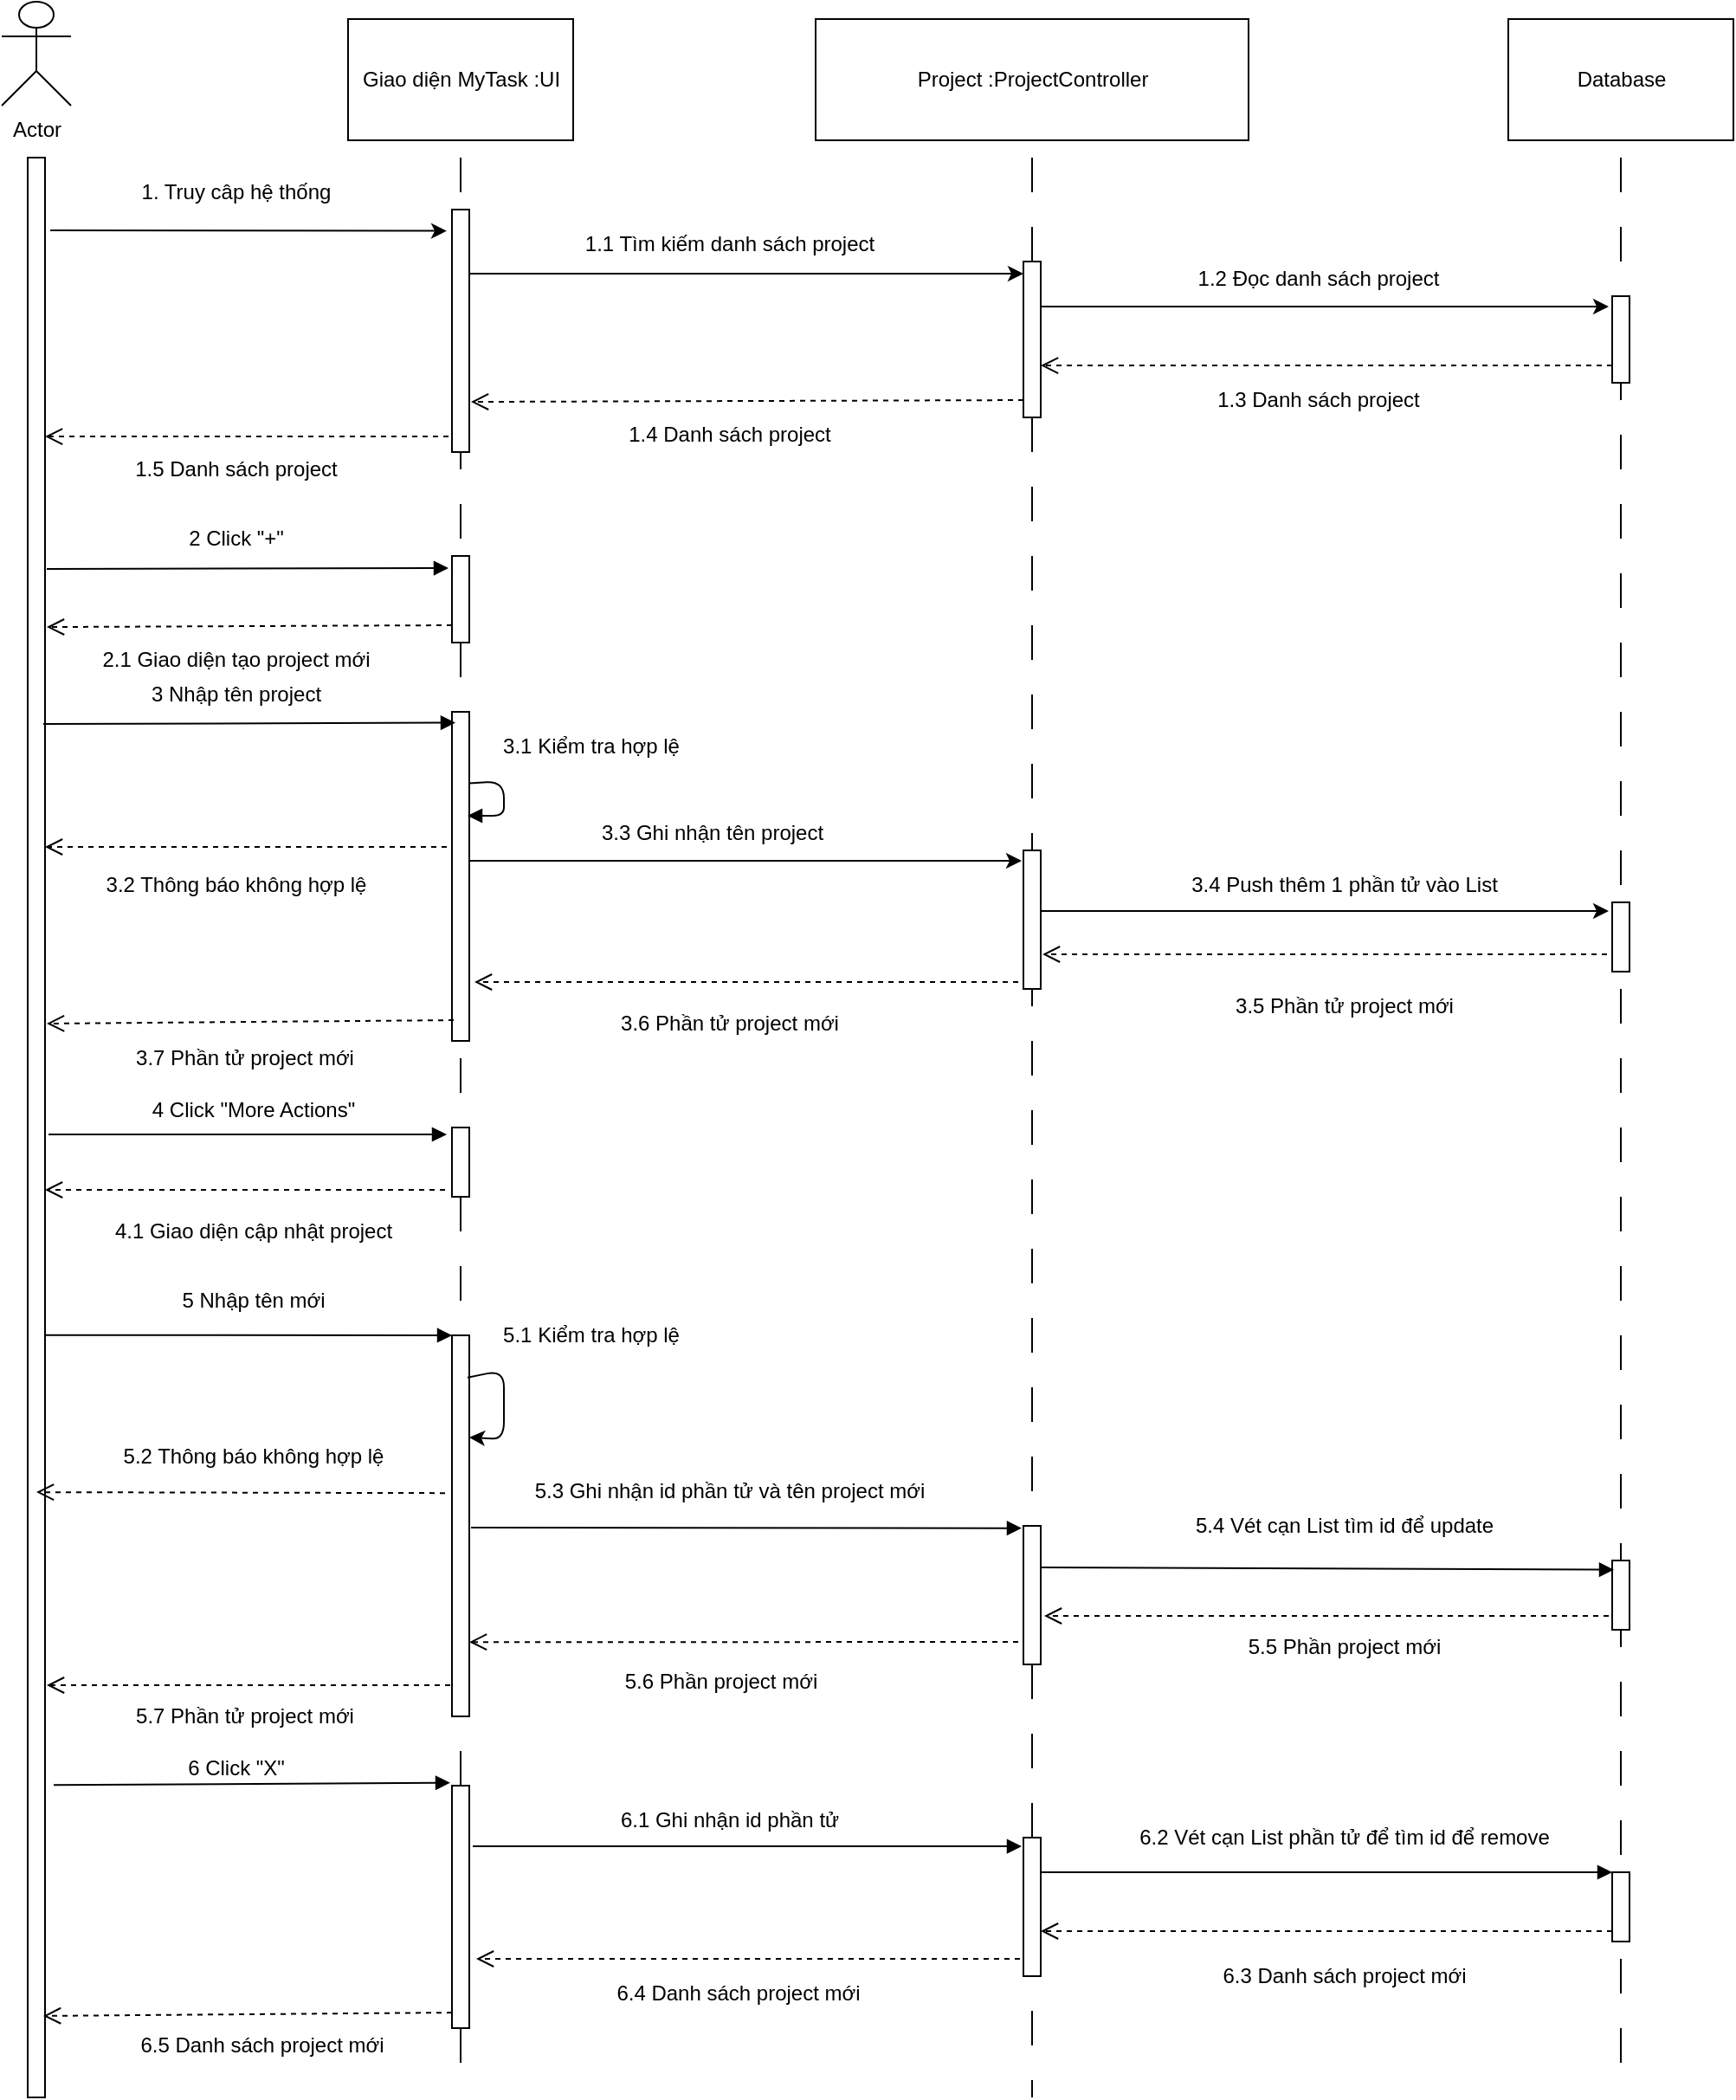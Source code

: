 <mxfile version="13.9.2" type="google"><diagram id="kgpKYQtTHZ0yAKxKKP6v" name="Page-1"><mxGraphModel dx="868" dy="492" grid="1" gridSize="10" guides="1" tooltips="1" connect="1" arrows="1" fold="1" page="1" pageScale="1" pageWidth="850" pageHeight="1100" math="0" shadow="0"><root><mxCell id="0"/><mxCell id="1" parent="0"/><mxCell id="XOcCGVN7vSCddFd7U8XK-1" value="Actor" style="shape=umlActor;verticalLabelPosition=bottom;verticalAlign=top;html=1;outlineConnect=0;" vertex="1" parent="1"><mxGeometry x="80" y="70" width="40" height="60" as="geometry"/></mxCell><mxCell id="XOcCGVN7vSCddFd7U8XK-2" value="" style="html=1;points=[];perimeter=orthogonalPerimeter;" vertex="1" parent="1"><mxGeometry x="95" y="160" width="10" height="1120" as="geometry"/></mxCell><mxCell id="XOcCGVN7vSCddFd7U8XK-3" value="Giao diện MyTask :UI" style="html=1;" vertex="1" parent="1"><mxGeometry x="280" y="80" width="130" height="70" as="geometry"/></mxCell><mxCell id="XOcCGVN7vSCddFd7U8XK-4" value="Project :ProjectController" style="html=1;" vertex="1" parent="1"><mxGeometry x="550" y="80" width="250" height="70" as="geometry"/></mxCell><mxCell id="XOcCGVN7vSCddFd7U8XK-5" value="Database" style="html=1;" vertex="1" parent="1"><mxGeometry x="950" y="80" width="130" height="70" as="geometry"/></mxCell><mxCell id="XOcCGVN7vSCddFd7U8XK-7" value="" style="endArrow=classic;html=1;entryX=-0.3;entryY=0.088;entryDx=0;entryDy=0;entryPerimeter=0;" edge="1" parent="1" target="XOcCGVN7vSCddFd7U8XK-11"><mxGeometry width="50" height="50" relative="1" as="geometry"><mxPoint x="108" y="202" as="sourcePoint"/><mxPoint x="340" y="187" as="targetPoint"/><Array as="points"/></mxGeometry></mxCell><mxCell id="XOcCGVN7vSCddFd7U8XK-8" value="" style="line;strokeWidth=1;direction=south;html=1;dashed=1;dashPattern=20 20;" vertex="1" parent="1"><mxGeometry x="340" y="160" width="10" height="1120" as="geometry"/></mxCell><mxCell id="XOcCGVN7vSCddFd7U8XK-23" style="edgeStyle=orthogonalEdgeStyle;rounded=0;orthogonalLoop=1;jettySize=auto;html=1;entryX=0;entryY=0.078;entryDx=0;entryDy=0;entryPerimeter=0;" edge="1" parent="1" source="XOcCGVN7vSCddFd7U8XK-11" target="XOcCGVN7vSCddFd7U8XK-13"><mxGeometry relative="1" as="geometry"><Array as="points"><mxPoint x="430" y="227"/><mxPoint x="430" y="227"/></Array></mxGeometry></mxCell><mxCell id="XOcCGVN7vSCddFd7U8XK-11" value="" style="html=1;points=[];perimeter=orthogonalPerimeter;" vertex="1" parent="1"><mxGeometry x="340" y="190" width="10" height="140" as="geometry"/></mxCell><mxCell id="XOcCGVN7vSCddFd7U8XK-12" value="1. Truy câp hệ thống" style="text;html=1;align=center;verticalAlign=middle;resizable=0;points=[];autosize=1;" vertex="1" parent="1"><mxGeometry x="150" y="170" width="130" height="20" as="geometry"/></mxCell><mxCell id="XOcCGVN7vSCddFd7U8XK-24" style="edgeStyle=orthogonalEdgeStyle;rounded=0;orthogonalLoop=1;jettySize=auto;html=1;entryX=-0.2;entryY=0.12;entryDx=0;entryDy=0;entryPerimeter=0;" edge="1" parent="1" source="XOcCGVN7vSCddFd7U8XK-13" target="XOcCGVN7vSCddFd7U8XK-22"><mxGeometry relative="1" as="geometry"><Array as="points"><mxPoint x="770" y="246"/><mxPoint x="770" y="246"/></Array></mxGeometry></mxCell><mxCell id="XOcCGVN7vSCddFd7U8XK-13" value="" style="html=1;points=[];perimeter=orthogonalPerimeter;" vertex="1" parent="1"><mxGeometry x="670" y="220" width="10" height="90" as="geometry"/></mxCell><mxCell id="XOcCGVN7vSCddFd7U8XK-15" value="1.1 Tìm kiếm danh sách project" style="text;html=1;align=center;verticalAlign=middle;resizable=0;points=[];autosize=1;" vertex="1" parent="1"><mxGeometry x="410" y="200" width="180" height="20" as="geometry"/></mxCell><mxCell id="XOcCGVN7vSCddFd7U8XK-16" value="" style="line;strokeWidth=1;direction=south;html=1;dashed=1;dashPattern=20 20;" vertex="1" parent="1"><mxGeometry x="670" y="160" width="10" height="60" as="geometry"/></mxCell><mxCell id="XOcCGVN7vSCddFd7U8XK-19" value="" style="line;strokeWidth=1;direction=south;html=1;dashed=1;dashPattern=20 20;" vertex="1" parent="1"><mxGeometry x="1010" y="160" width="10" height="1120" as="geometry"/></mxCell><mxCell id="XOcCGVN7vSCddFd7U8XK-22" value="" style="html=1;points=[];perimeter=orthogonalPerimeter;" vertex="1" parent="1"><mxGeometry x="1010" y="240" width="10" height="50" as="geometry"/></mxCell><mxCell id="XOcCGVN7vSCddFd7U8XK-25" value="1.2 Đọc danh sách project" style="text;html=1;align=center;verticalAlign=middle;resizable=0;points=[];autosize=1;" vertex="1" parent="1"><mxGeometry x="760" y="220" width="160" height="20" as="geometry"/></mxCell><mxCell id="XOcCGVN7vSCddFd7U8XK-27" value="1.3 Danh sách project" style="text;html=1;align=center;verticalAlign=middle;resizable=0;points=[];autosize=1;" vertex="1" parent="1"><mxGeometry x="775" y="290" width="130" height="20" as="geometry"/></mxCell><mxCell id="XOcCGVN7vSCddFd7U8XK-29" value="1.4 Danh sách project" style="text;html=1;align=center;verticalAlign=middle;resizable=0;points=[];autosize=1;" vertex="1" parent="1"><mxGeometry x="435" y="310" width="130" height="20" as="geometry"/></mxCell><mxCell id="XOcCGVN7vSCddFd7U8XK-31" value="1.5 Danh sách project" style="text;html=1;align=center;verticalAlign=middle;resizable=0;points=[];autosize=1;" vertex="1" parent="1"><mxGeometry x="150" y="330" width="130" height="20" as="geometry"/></mxCell><mxCell id="XOcCGVN7vSCddFd7U8XK-34" value="" style="html=1;verticalAlign=bottom;endArrow=open;dashed=1;endSize=8;exitX=0;exitY=0.8;exitDx=0;exitDy=0;exitPerimeter=0;entryX=1;entryY=0.667;entryDx=0;entryDy=0;entryPerimeter=0;" edge="1" parent="1" source="XOcCGVN7vSCddFd7U8XK-22" target="XOcCGVN7vSCddFd7U8XK-13"><mxGeometry relative="1" as="geometry"><mxPoint x="770" y="260" as="sourcePoint"/><mxPoint x="690" y="260" as="targetPoint"/></mxGeometry></mxCell><mxCell id="XOcCGVN7vSCddFd7U8XK-36" value="" style="html=1;verticalAlign=bottom;endArrow=open;dashed=1;endSize=8;exitX=0;exitY=0.889;exitDx=0;exitDy=0;exitPerimeter=0;entryX=1.1;entryY=0.793;entryDx=0;entryDy=0;entryPerimeter=0;" edge="1" parent="1" source="XOcCGVN7vSCddFd7U8XK-13" target="XOcCGVN7vSCddFd7U8XK-11"><mxGeometry relative="1" as="geometry"><mxPoint x="480" y="260" as="sourcePoint"/><mxPoint x="400" y="260" as="targetPoint"/></mxGeometry></mxCell><mxCell id="XOcCGVN7vSCddFd7U8XK-37" value="" style="html=1;verticalAlign=bottom;endArrow=open;dashed=1;endSize=8;exitX=-0.2;exitY=0.936;exitDx=0;exitDy=0;exitPerimeter=0;" edge="1" parent="1" source="XOcCGVN7vSCddFd7U8XK-11" target="XOcCGVN7vSCddFd7U8XK-2"><mxGeometry relative="1" as="geometry"><mxPoint x="480" y="260" as="sourcePoint"/><mxPoint x="400" y="260" as="targetPoint"/></mxGeometry></mxCell><mxCell id="XOcCGVN7vSCddFd7U8XK-38" value="" style="html=1;verticalAlign=bottom;endArrow=block;entryX=-0.2;entryY=0.14;entryDx=0;entryDy=0;entryPerimeter=0;exitX=1.1;exitY=0.212;exitDx=0;exitDy=0;exitPerimeter=0;" edge="1" parent="1" source="XOcCGVN7vSCddFd7U8XK-2" target="XOcCGVN7vSCddFd7U8XK-39"><mxGeometry width="80" relative="1" as="geometry"><mxPoint x="106" y="440" as="sourcePoint"/><mxPoint x="290" y="401" as="targetPoint"/></mxGeometry></mxCell><mxCell id="XOcCGVN7vSCddFd7U8XK-39" value="" style="html=1;points=[];perimeter=orthogonalPerimeter;" vertex="1" parent="1"><mxGeometry x="340" y="390" width="10" height="50" as="geometry"/></mxCell><mxCell id="XOcCGVN7vSCddFd7U8XK-40" value="2 Click &quot;+&quot;" style="text;html=1;align=center;verticalAlign=middle;resizable=0;points=[];autosize=1;" vertex="1" parent="1"><mxGeometry x="180" y="370" width="70" height="20" as="geometry"/></mxCell><mxCell id="XOcCGVN7vSCddFd7U8XK-41" value="" style="line;strokeWidth=1;direction=south;html=1;dashed=1;dashPattern=20 20;" vertex="1" parent="1"><mxGeometry x="670" y="310" width="10" height="970" as="geometry"/></mxCell><mxCell id="XOcCGVN7vSCddFd7U8XK-56" style="edgeStyle=orthogonalEdgeStyle;rounded=0;orthogonalLoop=1;jettySize=auto;html=1;entryX=-0.1;entryY=0.075;entryDx=0;entryDy=0;entryPerimeter=0;" edge="1" parent="1" source="XOcCGVN7vSCddFd7U8XK-44" target="XOcCGVN7vSCddFd7U8XK-51"><mxGeometry relative="1" as="geometry"><Array as="points"><mxPoint x="430" y="566"/><mxPoint x="430" y="566"/></Array></mxGeometry></mxCell><mxCell id="XOcCGVN7vSCddFd7U8XK-44" value="" style="html=1;points=[];perimeter=orthogonalPerimeter;" vertex="1" parent="1"><mxGeometry x="340" y="480" width="10" height="190" as="geometry"/></mxCell><mxCell id="XOcCGVN7vSCddFd7U8XK-46" value="" style="html=1;verticalAlign=bottom;endArrow=open;dashed=1;endSize=8;exitX=0;exitY=0.8;exitDx=0;exitDy=0;exitPerimeter=0;entryX=1.1;entryY=0.242;entryDx=0;entryDy=0;entryPerimeter=0;" edge="1" parent="1" source="XOcCGVN7vSCddFd7U8XK-39" target="XOcCGVN7vSCddFd7U8XK-2"><mxGeometry relative="1" as="geometry"><mxPoint x="360" y="340" as="sourcePoint"/><mxPoint x="110" y="430" as="targetPoint"/></mxGeometry></mxCell><mxCell id="XOcCGVN7vSCddFd7U8XK-47" value="2.1 Giao diện tạo project mới" style="text;html=1;align=center;verticalAlign=middle;resizable=0;points=[];autosize=1;" vertex="1" parent="1"><mxGeometry x="130" y="440" width="170" height="20" as="geometry"/></mxCell><mxCell id="XOcCGVN7vSCddFd7U8XK-48" value="" style="html=1;verticalAlign=bottom;endArrow=block;entryX=0.2;entryY=0.033;entryDx=0;entryDy=0;entryPerimeter=0;exitX=0.9;exitY=0.292;exitDx=0;exitDy=0;exitPerimeter=0;" edge="1" parent="1" source="XOcCGVN7vSCddFd7U8XK-2" target="XOcCGVN7vSCddFd7U8XK-44"><mxGeometry width="80" relative="1" as="geometry"><mxPoint x="105" y="482" as="sourcePoint"/><mxPoint x="430" y="430" as="targetPoint"/></mxGeometry></mxCell><mxCell id="XOcCGVN7vSCddFd7U8XK-49" value="3 Nhập tên project" style="text;html=1;align=center;verticalAlign=middle;resizable=0;points=[];autosize=1;" vertex="1" parent="1"><mxGeometry x="160" y="460" width="110" height="20" as="geometry"/></mxCell><mxCell id="XOcCGVN7vSCddFd7U8XK-59" style="edgeStyle=orthogonalEdgeStyle;rounded=0;orthogonalLoop=1;jettySize=auto;html=1;entryX=-0.2;entryY=0.125;entryDx=0;entryDy=0;entryPerimeter=0;" edge="1" parent="1" source="XOcCGVN7vSCddFd7U8XK-51" target="XOcCGVN7vSCddFd7U8XK-58"><mxGeometry relative="1" as="geometry"><Array as="points"><mxPoint x="760" y="595"/><mxPoint x="760" y="595"/></Array></mxGeometry></mxCell><mxCell id="XOcCGVN7vSCddFd7U8XK-51" value="" style="html=1;points=[];perimeter=orthogonalPerimeter;" vertex="1" parent="1"><mxGeometry x="670" y="560" width="10" height="80" as="geometry"/></mxCell><mxCell id="XOcCGVN7vSCddFd7U8XK-52" value="3.1 Kiểm tra hợp lệ" style="text;html=1;align=center;verticalAlign=middle;resizable=0;points=[];autosize=1;" vertex="1" parent="1"><mxGeometry x="360" y="490" width="120" height="20" as="geometry"/></mxCell><mxCell id="XOcCGVN7vSCddFd7U8XK-53" value="" style="html=1;verticalAlign=bottom;endArrow=block;exitX=1;exitY=0.217;exitDx=0;exitDy=0;exitPerimeter=0;" edge="1" parent="1" source="XOcCGVN7vSCddFd7U8XK-44"><mxGeometry width="80" relative="1" as="geometry"><mxPoint x="560" y="500" as="sourcePoint"/><mxPoint x="349" y="540" as="targetPoint"/><Array as="points"><mxPoint x="370" y="520"/><mxPoint x="370" y="540"/></Array></mxGeometry></mxCell><mxCell id="XOcCGVN7vSCddFd7U8XK-54" value="" style="html=1;verticalAlign=bottom;endArrow=open;dashed=1;endSize=8;" edge="1" parent="1" target="XOcCGVN7vSCddFd7U8XK-2"><mxGeometry relative="1" as="geometry"><mxPoint x="337" y="558" as="sourcePoint"/><mxPoint x="450" y="570" as="targetPoint"/></mxGeometry></mxCell><mxCell id="XOcCGVN7vSCddFd7U8XK-55" value="3.2 Thông báo không hợp lệ" style="text;html=1;align=center;verticalAlign=middle;resizable=0;points=[];autosize=1;" vertex="1" parent="1"><mxGeometry x="130" y="570" width="170" height="20" as="geometry"/></mxCell><mxCell id="XOcCGVN7vSCddFd7U8XK-57" value="3.3 Ghi nhận tên project" style="text;html=1;align=center;verticalAlign=middle;resizable=0;points=[];autosize=1;" vertex="1" parent="1"><mxGeometry x="420" y="540" width="140" height="20" as="geometry"/></mxCell><mxCell id="XOcCGVN7vSCddFd7U8XK-58" value="" style="html=1;points=[];perimeter=orthogonalPerimeter;" vertex="1" parent="1"><mxGeometry x="1010" y="590" width="10" height="40" as="geometry"/></mxCell><mxCell id="XOcCGVN7vSCddFd7U8XK-60" value="3.4 Push thêm 1 phần tử vào List" style="text;html=1;align=center;verticalAlign=middle;resizable=0;points=[];autosize=1;" vertex="1" parent="1"><mxGeometry x="760" y="570" width="190" height="20" as="geometry"/></mxCell><mxCell id="XOcCGVN7vSCddFd7U8XK-61" value="" style="html=1;verticalAlign=bottom;endArrow=open;dashed=1;endSize=8;exitX=0.1;exitY=0.937;exitDx=0;exitDy=0;exitPerimeter=0;" edge="1" parent="1" source="XOcCGVN7vSCddFd7U8XK-44"><mxGeometry relative="1" as="geometry"><mxPoint x="339" y="650" as="sourcePoint"/><mxPoint x="106" y="660" as="targetPoint"/></mxGeometry></mxCell><mxCell id="XOcCGVN7vSCddFd7U8XK-63" value="" style="html=1;verticalAlign=bottom;endArrow=block;entryX=-0.3;entryY=0.1;entryDx=0;entryDy=0;entryPerimeter=0;" edge="1" parent="1" target="XOcCGVN7vSCddFd7U8XK-66"><mxGeometry width="80" relative="1" as="geometry"><mxPoint x="107" y="724" as="sourcePoint"/><mxPoint x="270" y="744" as="targetPoint"/></mxGeometry></mxCell><mxCell id="XOcCGVN7vSCddFd7U8XK-65" value="4 Click &quot;More Actions&quot;" style="text;html=1;align=center;verticalAlign=middle;resizable=0;points=[];autosize=1;" vertex="1" parent="1"><mxGeometry x="160" y="700" width="130" height="20" as="geometry"/></mxCell><mxCell id="XOcCGVN7vSCddFd7U8XK-66" value="" style="html=1;points=[];perimeter=orthogonalPerimeter;" vertex="1" parent="1"><mxGeometry x="340" y="720" width="10" height="40" as="geometry"/></mxCell><mxCell id="XOcCGVN7vSCddFd7U8XK-67" value="" style="html=1;verticalAlign=bottom;endArrow=open;dashed=1;endSize=8;exitX=-0.4;exitY=0.9;exitDx=0;exitDy=0;exitPerimeter=0;" edge="1" parent="1" source="XOcCGVN7vSCddFd7U8XK-66" target="XOcCGVN7vSCddFd7U8XK-2"><mxGeometry relative="1" as="geometry"><mxPoint x="280" y="620" as="sourcePoint"/><mxPoint x="104" y="754" as="targetPoint"/></mxGeometry></mxCell><mxCell id="XOcCGVN7vSCddFd7U8XK-68" value="4.1 Giao diện cập nhật project" style="text;html=1;align=center;verticalAlign=middle;resizable=0;points=[];autosize=1;" vertex="1" parent="1"><mxGeometry x="135" y="770" width="180" height="20" as="geometry"/></mxCell><mxCell id="XOcCGVN7vSCddFd7U8XK-69" value="" style="html=1;verticalAlign=bottom;endArrow=block;exitX=1;exitY=0.607;exitDx=0;exitDy=0;exitPerimeter=0;" edge="1" parent="1" source="XOcCGVN7vSCddFd7U8XK-2" target="XOcCGVN7vSCddFd7U8XK-70"><mxGeometry width="80" relative="1" as="geometry"><mxPoint x="200" y="750" as="sourcePoint"/><mxPoint x="270" y="840" as="targetPoint"/></mxGeometry></mxCell><mxCell id="XOcCGVN7vSCddFd7U8XK-70" value="" style="html=1;points=[];perimeter=orthogonalPerimeter;" vertex="1" parent="1"><mxGeometry x="340" y="840" width="10" height="220" as="geometry"/></mxCell><mxCell id="XOcCGVN7vSCddFd7U8XK-71" value="5 Nhập tên mới" style="text;html=1;align=center;verticalAlign=middle;resizable=0;points=[];autosize=1;" vertex="1" parent="1"><mxGeometry x="175" y="810" width="100" height="20" as="geometry"/></mxCell><mxCell id="XOcCGVN7vSCddFd7U8XK-72" value="" style="endArrow=classic;html=1;exitX=0.9;exitY=0.111;exitDx=0;exitDy=0;exitPerimeter=0;entryX=1;entryY=0.268;entryDx=0;entryDy=0;entryPerimeter=0;" edge="1" parent="1" source="XOcCGVN7vSCddFd7U8XK-70" target="XOcCGVN7vSCddFd7U8XK-70"><mxGeometry width="50" height="50" relative="1" as="geometry"><mxPoint x="220" y="910" as="sourcePoint"/><mxPoint x="270" y="860" as="targetPoint"/><Array as="points"><mxPoint x="370" y="860"/><mxPoint x="370" y="900"/></Array></mxGeometry></mxCell><mxCell id="XOcCGVN7vSCddFd7U8XK-73" value="5.1 Kiểm tra hợp lệ" style="text;html=1;align=center;verticalAlign=middle;resizable=0;points=[];autosize=1;" vertex="1" parent="1"><mxGeometry x="360" y="830" width="120" height="20" as="geometry"/></mxCell><mxCell id="XOcCGVN7vSCddFd7U8XK-74" value="" style="html=1;verticalAlign=bottom;endArrow=open;dashed=1;endSize=8;exitX=-0.4;exitY=0.414;exitDx=0;exitDy=0;exitPerimeter=0;entryX=0.5;entryY=0.688;entryDx=0;entryDy=0;entryPerimeter=0;" edge="1" parent="1" source="XOcCGVN7vSCddFd7U8XK-70" target="XOcCGVN7vSCddFd7U8XK-2"><mxGeometry relative="1" as="geometry"><mxPoint x="280" y="890" as="sourcePoint"/><mxPoint x="200" y="890" as="targetPoint"/></mxGeometry></mxCell><mxCell id="XOcCGVN7vSCddFd7U8XK-75" value="5.2 Thông báo không hợp lệ" style="text;html=1;align=center;verticalAlign=middle;resizable=0;points=[];autosize=1;" vertex="1" parent="1"><mxGeometry x="140" y="900" width="170" height="20" as="geometry"/></mxCell><mxCell id="XOcCGVN7vSCddFd7U8XK-76" value="" style="html=1;verticalAlign=bottom;endArrow=block;entryX=-0.1;entryY=0.017;entryDx=0;entryDy=0;entryPerimeter=0;" edge="1" parent="1" target="XOcCGVN7vSCddFd7U8XK-78"><mxGeometry width="80" relative="1" as="geometry"><mxPoint x="351" y="951" as="sourcePoint"/><mxPoint x="600" y="960" as="targetPoint"/></mxGeometry></mxCell><mxCell id="XOcCGVN7vSCddFd7U8XK-77" value="5.3 Ghi nhận id phần tử và  tên project mới" style="text;html=1;align=center;verticalAlign=middle;resizable=0;points=[];autosize=1;" vertex="1" parent="1"><mxGeometry x="380" y="920" width="240" height="20" as="geometry"/></mxCell><mxCell id="XOcCGVN7vSCddFd7U8XK-78" value="" style="html=1;points=[];perimeter=orthogonalPerimeter;" vertex="1" parent="1"><mxGeometry x="670" y="950" width="10" height="80" as="geometry"/></mxCell><mxCell id="XOcCGVN7vSCddFd7U8XK-79" value="" style="html=1;points=[];perimeter=orthogonalPerimeter;" vertex="1" parent="1"><mxGeometry x="1010" y="970" width="10" height="40" as="geometry"/></mxCell><mxCell id="XOcCGVN7vSCddFd7U8XK-80" value="" style="html=1;verticalAlign=bottom;endArrow=block;entryX=0.1;entryY=0.133;entryDx=0;entryDy=0;entryPerimeter=0;" edge="1" parent="1" target="XOcCGVN7vSCddFd7U8XK-79"><mxGeometry width="80" relative="1" as="geometry"><mxPoint x="680" y="974" as="sourcePoint"/><mxPoint x="710" y="970" as="targetPoint"/></mxGeometry></mxCell><mxCell id="XOcCGVN7vSCddFd7U8XK-81" value="5.4 Vét cạn List tìm id để update" style="text;html=1;align=center;verticalAlign=middle;resizable=0;points=[];autosize=1;" vertex="1" parent="1"><mxGeometry x="760" y="940" width="190" height="20" as="geometry"/></mxCell><mxCell id="XOcCGVN7vSCddFd7U8XK-82" value="" style="html=1;verticalAlign=bottom;endArrow=open;dashed=1;endSize=8;" edge="1" parent="1"><mxGeometry relative="1" as="geometry"><mxPoint x="339" y="1042" as="sourcePoint"/><mxPoint x="106" y="1042" as="targetPoint"/></mxGeometry></mxCell><mxCell id="XOcCGVN7vSCddFd7U8XK-83" value="5.7 Phần tử project mới" style="text;html=1;align=center;verticalAlign=middle;resizable=0;points=[];autosize=1;" vertex="1" parent="1"><mxGeometry x="150" y="1050" width="140" height="20" as="geometry"/></mxCell><mxCell id="XOcCGVN7vSCddFd7U8XK-84" value="" style="html=1;verticalAlign=bottom;endArrow=block;exitX=1.5;exitY=0.839;exitDx=0;exitDy=0;exitPerimeter=0;entryX=-0.1;entryY=-0.012;entryDx=0;entryDy=0;entryPerimeter=0;" edge="1" parent="1" source="XOcCGVN7vSCddFd7U8XK-2" target="XOcCGVN7vSCddFd7U8XK-86"><mxGeometry width="80" relative="1" as="geometry"><mxPoint x="240" y="1100" as="sourcePoint"/><mxPoint x="280" y="1100" as="targetPoint"/></mxGeometry></mxCell><mxCell id="XOcCGVN7vSCddFd7U8XK-85" value="6 Click &quot;X&quot;" style="text;html=1;align=center;verticalAlign=middle;resizable=0;points=[];autosize=1;" vertex="1" parent="1"><mxGeometry x="180" y="1080" width="70" height="20" as="geometry"/></mxCell><mxCell id="XOcCGVN7vSCddFd7U8XK-86" value="" style="html=1;points=[];perimeter=orthogonalPerimeter;" vertex="1" parent="1"><mxGeometry x="340" y="1100" width="10" height="140" as="geometry"/></mxCell><mxCell id="XOcCGVN7vSCddFd7U8XK-87" value="" style="html=1;verticalAlign=bottom;endArrow=open;dashed=1;endSize=8;exitX=-0.3;exitY=0.75;exitDx=0;exitDy=0;exitPerimeter=0;" edge="1" parent="1" source="XOcCGVN7vSCddFd7U8XK-58"><mxGeometry relative="1" as="geometry"><mxPoint x="790" y="650" as="sourcePoint"/><mxPoint x="681" y="620" as="targetPoint"/></mxGeometry></mxCell><mxCell id="XOcCGVN7vSCddFd7U8XK-88" value="3.5 Phần tử project mới" style="text;html=1;align=center;verticalAlign=middle;resizable=0;points=[];autosize=1;" vertex="1" parent="1"><mxGeometry x="785" y="640" width="140" height="20" as="geometry"/></mxCell><mxCell id="XOcCGVN7vSCddFd7U8XK-89" value="" style="html=1;verticalAlign=bottom;endArrow=open;dashed=1;endSize=8;exitX=-0.3;exitY=0.95;exitDx=0;exitDy=0;exitPerimeter=0;" edge="1" parent="1" source="XOcCGVN7vSCddFd7U8XK-51"><mxGeometry relative="1" as="geometry"><mxPoint x="520" y="650" as="sourcePoint"/><mxPoint x="353" y="636" as="targetPoint"/></mxGeometry></mxCell><mxCell id="XOcCGVN7vSCddFd7U8XK-90" value="3.6 Phần tử project mới" style="text;html=1;align=center;verticalAlign=middle;resizable=0;points=[];autosize=1;" vertex="1" parent="1"><mxGeometry x="430" y="650" width="140" height="20" as="geometry"/></mxCell><mxCell id="XOcCGVN7vSCddFd7U8XK-91" value="3.7 Phần tử project mới" style="text;html=1;align=center;verticalAlign=middle;resizable=0;points=[];autosize=1;" vertex="1" parent="1"><mxGeometry x="150" y="670" width="140" height="20" as="geometry"/></mxCell><mxCell id="XOcCGVN7vSCddFd7U8XK-92" value="" style="html=1;verticalAlign=bottom;endArrow=open;dashed=1;endSize=8;" edge="1" parent="1"><mxGeometry relative="1" as="geometry"><mxPoint x="1008" y="1002" as="sourcePoint"/><mxPoint x="682" y="1002" as="targetPoint"/><Array as="points"/></mxGeometry></mxCell><mxCell id="XOcCGVN7vSCddFd7U8XK-93" value="5.5 Phần project mới" style="text;html=1;align=center;verticalAlign=middle;resizable=0;points=[];autosize=1;" vertex="1" parent="1"><mxGeometry x="790" y="1010" width="130" height="20" as="geometry"/></mxCell><mxCell id="XOcCGVN7vSCddFd7U8XK-94" value="" style="html=1;verticalAlign=bottom;endArrow=open;dashed=1;endSize=8;exitX=-0.3;exitY=0.838;exitDx=0;exitDy=0;exitPerimeter=0;entryX=1;entryY=0.805;entryDx=0;entryDy=0;entryPerimeter=0;" edge="1" parent="1" source="XOcCGVN7vSCddFd7U8XK-78" target="XOcCGVN7vSCddFd7U8XK-70"><mxGeometry relative="1" as="geometry"><mxPoint x="570" y="970" as="sourcePoint"/><mxPoint x="490" y="970" as="targetPoint"/></mxGeometry></mxCell><mxCell id="XOcCGVN7vSCddFd7U8XK-95" value="5.6 Phần project mới" style="text;html=1;align=center;verticalAlign=middle;resizable=0;points=[];autosize=1;" vertex="1" parent="1"><mxGeometry x="430" y="1030" width="130" height="20" as="geometry"/></mxCell><mxCell id="XOcCGVN7vSCddFd7U8XK-96" value="" style="html=1;verticalAlign=bottom;endArrow=block;entryX=-0.1;entryY=0.063;entryDx=0;entryDy=0;entryPerimeter=0;" edge="1" parent="1" target="XOcCGVN7vSCddFd7U8XK-98"><mxGeometry width="80" relative="1" as="geometry"><mxPoint x="352" y="1135" as="sourcePoint"/><mxPoint x="530" y="1129" as="targetPoint"/></mxGeometry></mxCell><mxCell id="XOcCGVN7vSCddFd7U8XK-97" value="6.1 Ghi nhận id phần tử" style="text;html=1;align=center;verticalAlign=middle;resizable=0;points=[];autosize=1;" vertex="1" parent="1"><mxGeometry x="430" y="1110" width="140" height="20" as="geometry"/></mxCell><mxCell id="XOcCGVN7vSCddFd7U8XK-98" value="" style="html=1;points=[];perimeter=orthogonalPerimeter;" vertex="1" parent="1"><mxGeometry x="670" y="1130" width="10" height="80" as="geometry"/></mxCell><mxCell id="XOcCGVN7vSCddFd7U8XK-99" value="" style="html=1;verticalAlign=bottom;endArrow=block;exitX=1;exitY=0.25;exitDx=0;exitDy=0;exitPerimeter=0;" edge="1" parent="1" source="XOcCGVN7vSCddFd7U8XK-98" target="XOcCGVN7vSCddFd7U8XK-100"><mxGeometry width="80" relative="1" as="geometry"><mxPoint x="610" y="1250" as="sourcePoint"/><mxPoint x="850" y="1150" as="targetPoint"/></mxGeometry></mxCell><mxCell id="XOcCGVN7vSCddFd7U8XK-100" value="" style="html=1;points=[];perimeter=orthogonalPerimeter;" vertex="1" parent="1"><mxGeometry x="1010" y="1150" width="10" height="40" as="geometry"/></mxCell><mxCell id="XOcCGVN7vSCddFd7U8XK-101" value="6.2 Vét cạn List phần tử để tìm id để remove" style="text;html=1;align=center;verticalAlign=middle;resizable=0;points=[];autosize=1;" vertex="1" parent="1"><mxGeometry x="730" y="1120" width="250" height="20" as="geometry"/></mxCell><mxCell id="XOcCGVN7vSCddFd7U8XK-102" value="" style="html=1;verticalAlign=bottom;endArrow=open;dashed=1;endSize=8;entryX=1;entryY=0.675;entryDx=0;entryDy=0;entryPerimeter=0;" edge="1" parent="1" target="XOcCGVN7vSCddFd7U8XK-98"><mxGeometry relative="1" as="geometry"><mxPoint x="1010" y="1184" as="sourcePoint"/><mxPoint x="679" y="1179" as="targetPoint"/></mxGeometry></mxCell><mxCell id="XOcCGVN7vSCddFd7U8XK-103" value="6.3 Danh sách project mới" style="text;html=1;align=center;verticalAlign=middle;resizable=0;points=[];autosize=1;" vertex="1" parent="1"><mxGeometry x="775" y="1200" width="160" height="20" as="geometry"/></mxCell><mxCell id="XOcCGVN7vSCddFd7U8XK-104" value="" style="html=1;verticalAlign=bottom;endArrow=open;dashed=1;endSize=8;exitX=-0.2;exitY=0.875;exitDx=0;exitDy=0;exitPerimeter=0;" edge="1" parent="1" source="XOcCGVN7vSCddFd7U8XK-98"><mxGeometry relative="1" as="geometry"><mxPoint x="550" y="1190" as="sourcePoint"/><mxPoint x="354" y="1200" as="targetPoint"/></mxGeometry></mxCell><mxCell id="XOcCGVN7vSCddFd7U8XK-105" value="6.4 Danh sách project mới" style="text;html=1;align=center;verticalAlign=middle;resizable=0;points=[];autosize=1;" vertex="1" parent="1"><mxGeometry x="425" y="1210" width="160" height="20" as="geometry"/></mxCell><mxCell id="XOcCGVN7vSCddFd7U8XK-106" value="" style="html=1;verticalAlign=bottom;endArrow=open;dashed=1;endSize=8;entryX=0.9;entryY=0.958;entryDx=0;entryDy=0;entryPerimeter=0;exitX=0;exitY=0.936;exitDx=0;exitDy=0;exitPerimeter=0;" edge="1" parent="1" source="XOcCGVN7vSCddFd7U8XK-86" target="XOcCGVN7vSCddFd7U8XK-2"><mxGeometry relative="1" as="geometry"><mxPoint x="380" y="1190" as="sourcePoint"/><mxPoint x="300" y="1190" as="targetPoint"/></mxGeometry></mxCell><mxCell id="XOcCGVN7vSCddFd7U8XK-107" value="6.5 Danh sách project mới" style="text;html=1;align=center;verticalAlign=middle;resizable=0;points=[];autosize=1;" vertex="1" parent="1"><mxGeometry x="150" y="1240" width="160" height="20" as="geometry"/></mxCell></root></mxGraphModel></diagram></mxfile>